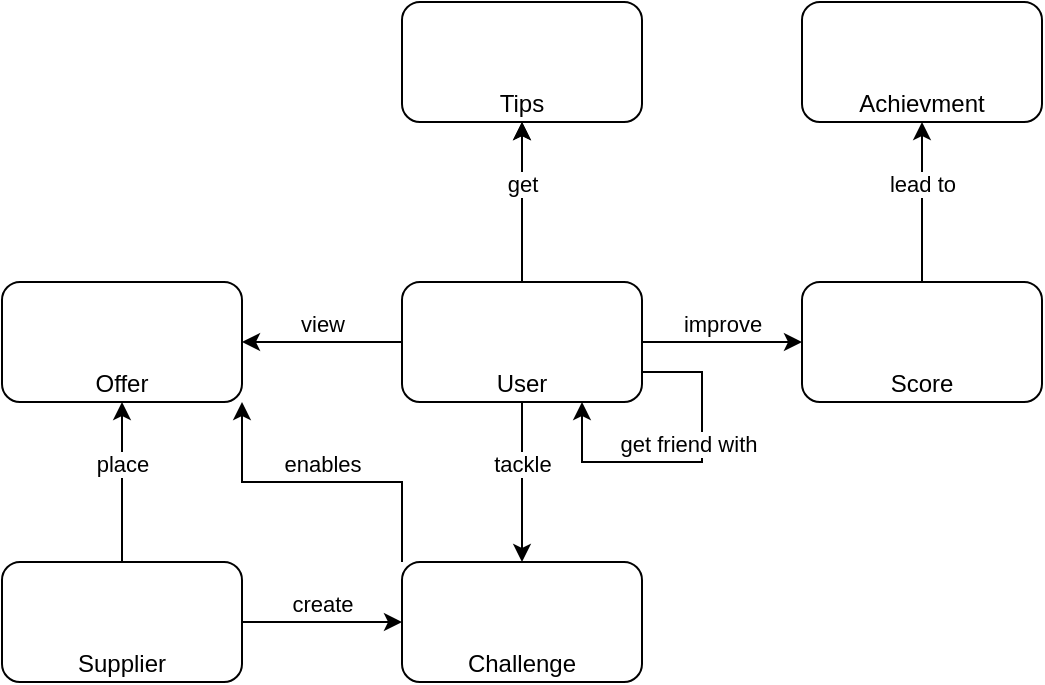 <mxfile version="14.9.8" type="device"><diagram id="pUUp2mzg8IIxtHHhGXC7" name="Page-1"><mxGraphModel dx="813" dy="454" grid="1" gridSize="10" guides="1" tooltips="1" connect="1" arrows="1" fold="1" page="1" pageScale="1" pageWidth="850" pageHeight="1100" math="0" shadow="0"><root><mxCell id="0"/><mxCell id="1" parent="0"/><mxCell id="6LPU0_iRHlIx6EUma88R-4" value="" style="edgeStyle=orthogonalEdgeStyle;rounded=0;orthogonalLoop=1;jettySize=auto;html=1;verticalAlign=bottom;" edge="1" parent="1" source="6LPU0_iRHlIx6EUma88R-2" target="6LPU0_iRHlIx6EUma88R-3"><mxGeometry relative="1" as="geometry"/></mxCell><mxCell id="6LPU0_iRHlIx6EUma88R-5" value="get" style="edgeStyle=orthogonalEdgeStyle;rounded=0;orthogonalLoop=1;jettySize=auto;html=1;verticalAlign=bottom;" edge="1" parent="1" source="6LPU0_iRHlIx6EUma88R-2" target="6LPU0_iRHlIx6EUma88R-3"><mxGeometry relative="1" as="geometry"/></mxCell><mxCell id="6LPU0_iRHlIx6EUma88R-8" value="improve" style="edgeStyle=orthogonalEdgeStyle;rounded=0;orthogonalLoop=1;jettySize=auto;html=1;verticalAlign=bottom;" edge="1" parent="1" source="6LPU0_iRHlIx6EUma88R-2" target="6LPU0_iRHlIx6EUma88R-7"><mxGeometry relative="1" as="geometry"/></mxCell><mxCell id="6LPU0_iRHlIx6EUma88R-12" value="tackle" style="edgeStyle=orthogonalEdgeStyle;rounded=0;orthogonalLoop=1;jettySize=auto;html=1;verticalAlign=bottom;" edge="1" parent="1" source="6LPU0_iRHlIx6EUma88R-2" target="6LPU0_iRHlIx6EUma88R-11"><mxGeometry relative="1" as="geometry"/></mxCell><mxCell id="6LPU0_iRHlIx6EUma88R-14" value="view" style="edgeStyle=orthogonalEdgeStyle;rounded=0;orthogonalLoop=1;jettySize=auto;html=1;verticalAlign=bottom;" edge="1" parent="1" source="6LPU0_iRHlIx6EUma88R-2" target="6LPU0_iRHlIx6EUma88R-13"><mxGeometry relative="1" as="geometry"/></mxCell><mxCell id="6LPU0_iRHlIx6EUma88R-2" value="User" style="rounded=1;whiteSpace=wrap;html=1;verticalAlign=bottom;" vertex="1" parent="1"><mxGeometry x="410" y="290" width="120" height="60" as="geometry"/></mxCell><mxCell id="6LPU0_iRHlIx6EUma88R-3" value="Tips" style="rounded=1;whiteSpace=wrap;html=1;verticalAlign=bottom;" vertex="1" parent="1"><mxGeometry x="410" y="150" width="120" height="60" as="geometry"/></mxCell><mxCell id="6LPU0_iRHlIx6EUma88R-10" value="lead to" style="edgeStyle=orthogonalEdgeStyle;rounded=0;orthogonalLoop=1;jettySize=auto;html=1;verticalAlign=bottom;" edge="1" parent="1" source="6LPU0_iRHlIx6EUma88R-7" target="6LPU0_iRHlIx6EUma88R-9"><mxGeometry relative="1" as="geometry"/></mxCell><mxCell id="6LPU0_iRHlIx6EUma88R-7" value="Score" style="rounded=1;whiteSpace=wrap;html=1;verticalAlign=bottom;" vertex="1" parent="1"><mxGeometry x="610" y="290" width="120" height="60" as="geometry"/></mxCell><mxCell id="6LPU0_iRHlIx6EUma88R-9" value="Achievment" style="rounded=1;whiteSpace=wrap;html=1;verticalAlign=bottom;" vertex="1" parent="1"><mxGeometry x="610" y="150" width="120" height="60" as="geometry"/></mxCell><mxCell id="6LPU0_iRHlIx6EUma88R-11" value="Challenge" style="rounded=1;whiteSpace=wrap;html=1;verticalAlign=bottom;" vertex="1" parent="1"><mxGeometry x="410" y="430" width="120" height="60" as="geometry"/></mxCell><mxCell id="6LPU0_iRHlIx6EUma88R-13" value="Offer" style="rounded=1;whiteSpace=wrap;html=1;verticalAlign=bottom;" vertex="1" parent="1"><mxGeometry x="210" y="290" width="120" height="60" as="geometry"/></mxCell><mxCell id="6LPU0_iRHlIx6EUma88R-16" value="place" style="edgeStyle=orthogonalEdgeStyle;rounded=0;orthogonalLoop=1;jettySize=auto;html=1;verticalAlign=bottom;" edge="1" parent="1" source="6LPU0_iRHlIx6EUma88R-15" target="6LPU0_iRHlIx6EUma88R-13"><mxGeometry relative="1" as="geometry"/></mxCell><mxCell id="6LPU0_iRHlIx6EUma88R-17" value="create" style="edgeStyle=orthogonalEdgeStyle;rounded=0;orthogonalLoop=1;jettySize=auto;html=1;verticalAlign=bottom;" edge="1" parent="1" source="6LPU0_iRHlIx6EUma88R-15" target="6LPU0_iRHlIx6EUma88R-11"><mxGeometry relative="1" as="geometry"/></mxCell><mxCell id="6LPU0_iRHlIx6EUma88R-15" value="Supplier" style="rounded=1;whiteSpace=wrap;html=1;verticalAlign=bottom;" vertex="1" parent="1"><mxGeometry x="210" y="430" width="120" height="60" as="geometry"/></mxCell><mxCell id="6LPU0_iRHlIx6EUma88R-18" value="get friend with" style="edgeStyle=orthogonalEdgeStyle;rounded=0;orthogonalLoop=1;jettySize=auto;html=1;exitX=1;exitY=0.75;exitDx=0;exitDy=0;entryX=0.75;entryY=1;entryDx=0;entryDy=0;verticalAlign=bottom;" edge="1" parent="1" source="6LPU0_iRHlIx6EUma88R-2" target="6LPU0_iRHlIx6EUma88R-2"><mxGeometry relative="1" as="geometry"><mxPoint x="540" y="330" as="sourcePoint"/><mxPoint x="620" y="330" as="targetPoint"/><Array as="points"><mxPoint x="560" y="335"/><mxPoint x="560" y="380"/><mxPoint x="500" y="380"/></Array></mxGeometry></mxCell><mxCell id="6LPU0_iRHlIx6EUma88R-22" value="" style="shape=image;html=1;verticalAlign=top;verticalLabelPosition=bottom;labelBackgroundColor=#ffffff;imageAspect=0;aspect=fixed;image=https://cdn1.iconfinder.com/data/icons/science-technology-outline-24-px/24/factory_company_building_manufacturer_powerplant-128.png" vertex="1" parent="1"><mxGeometry x="253" y="440" width="30" height="30" as="geometry"/></mxCell><mxCell id="6LPU0_iRHlIx6EUma88R-23" value="" style="shape=image;html=1;verticalAlign=top;verticalLabelPosition=bottom;labelBackgroundColor=#ffffff;imageAspect=0;aspect=fixed;image=https://cdn4.iconfinder.com/data/icons/sports-outline-24-px/24/Cup_prize_reward_trophy_winner-128.png" vertex="1" parent="1"><mxGeometry x="655" y="160" width="30" height="30" as="geometry"/></mxCell><mxCell id="6LPU0_iRHlIx6EUma88R-24" value="" style="shape=image;html=1;verticalAlign=top;verticalLabelPosition=bottom;labelBackgroundColor=#ffffff;imageAspect=0;aspect=fixed;image=https://cdn2.iconfinder.com/data/icons/search-outline-24-px/24/business_and_finance_loupe_analytics_magnifying_glass_statistics-128.png" vertex="1" parent="1"><mxGeometry x="653" y="298" width="34" height="34" as="geometry"/></mxCell><mxCell id="6LPU0_iRHlIx6EUma88R-25" value="" style="shape=image;html=1;verticalAlign=top;verticalLabelPosition=bottom;labelBackgroundColor=#ffffff;imageAspect=0;aspect=fixed;image=https://cdn4.iconfinder.com/data/icons/sports-outline-24-px/24/Archery_arrow_bullseye_focus_shot_target__1-128.png" vertex="1" parent="1"><mxGeometry x="455" y="440" width="30" height="30" as="geometry"/></mxCell><mxCell id="6LPU0_iRHlIx6EUma88R-26" value="" style="shape=image;html=1;verticalAlign=top;verticalLabelPosition=bottom;labelBackgroundColor=#ffffff;imageAspect=0;aspect=fixed;image=https://cdn1.iconfinder.com/data/icons/freeline/32/account_friend_human_man_member_person_profile_user_users-128.png" vertex="1" parent="1"><mxGeometry x="456" y="302" width="28" height="28" as="geometry"/></mxCell><mxCell id="6LPU0_iRHlIx6EUma88R-27" value="" style="shape=image;html=1;verticalAlign=top;verticalLabelPosition=bottom;labelBackgroundColor=#ffffff;imageAspect=0;aspect=fixed;image=https://cdn4.iconfinder.com/data/icons/free-ui/64/v-29-128.png" vertex="1" parent="1"><mxGeometry x="253" y="300" width="30" height="30" as="geometry"/></mxCell><mxCell id="6LPU0_iRHlIx6EUma88R-28" value="" style="shape=image;html=1;verticalAlign=top;verticalLabelPosition=bottom;labelBackgroundColor=#ffffff;imageAspect=0;aspect=fixed;image=https://cdn0.iconfinder.com/data/icons/zondicons/20/light-bulb-128.png" vertex="1" parent="1"><mxGeometry x="456" y="160" width="30" height="30" as="geometry"/></mxCell><mxCell id="6LPU0_iRHlIx6EUma88R-29" value="enables" style="edgeStyle=orthogonalEdgeStyle;rounded=0;orthogonalLoop=1;jettySize=auto;html=1;verticalAlign=bottom;entryX=1;entryY=1;entryDx=0;entryDy=0;exitX=0;exitY=0;exitDx=0;exitDy=0;" edge="1" parent="1" source="6LPU0_iRHlIx6EUma88R-11" target="6LPU0_iRHlIx6EUma88R-13"><mxGeometry relative="1" as="geometry"><mxPoint x="370" y="360" as="sourcePoint"/><mxPoint x="280" y="360" as="targetPoint"/></mxGeometry></mxCell></root></mxGraphModel></diagram></mxfile>